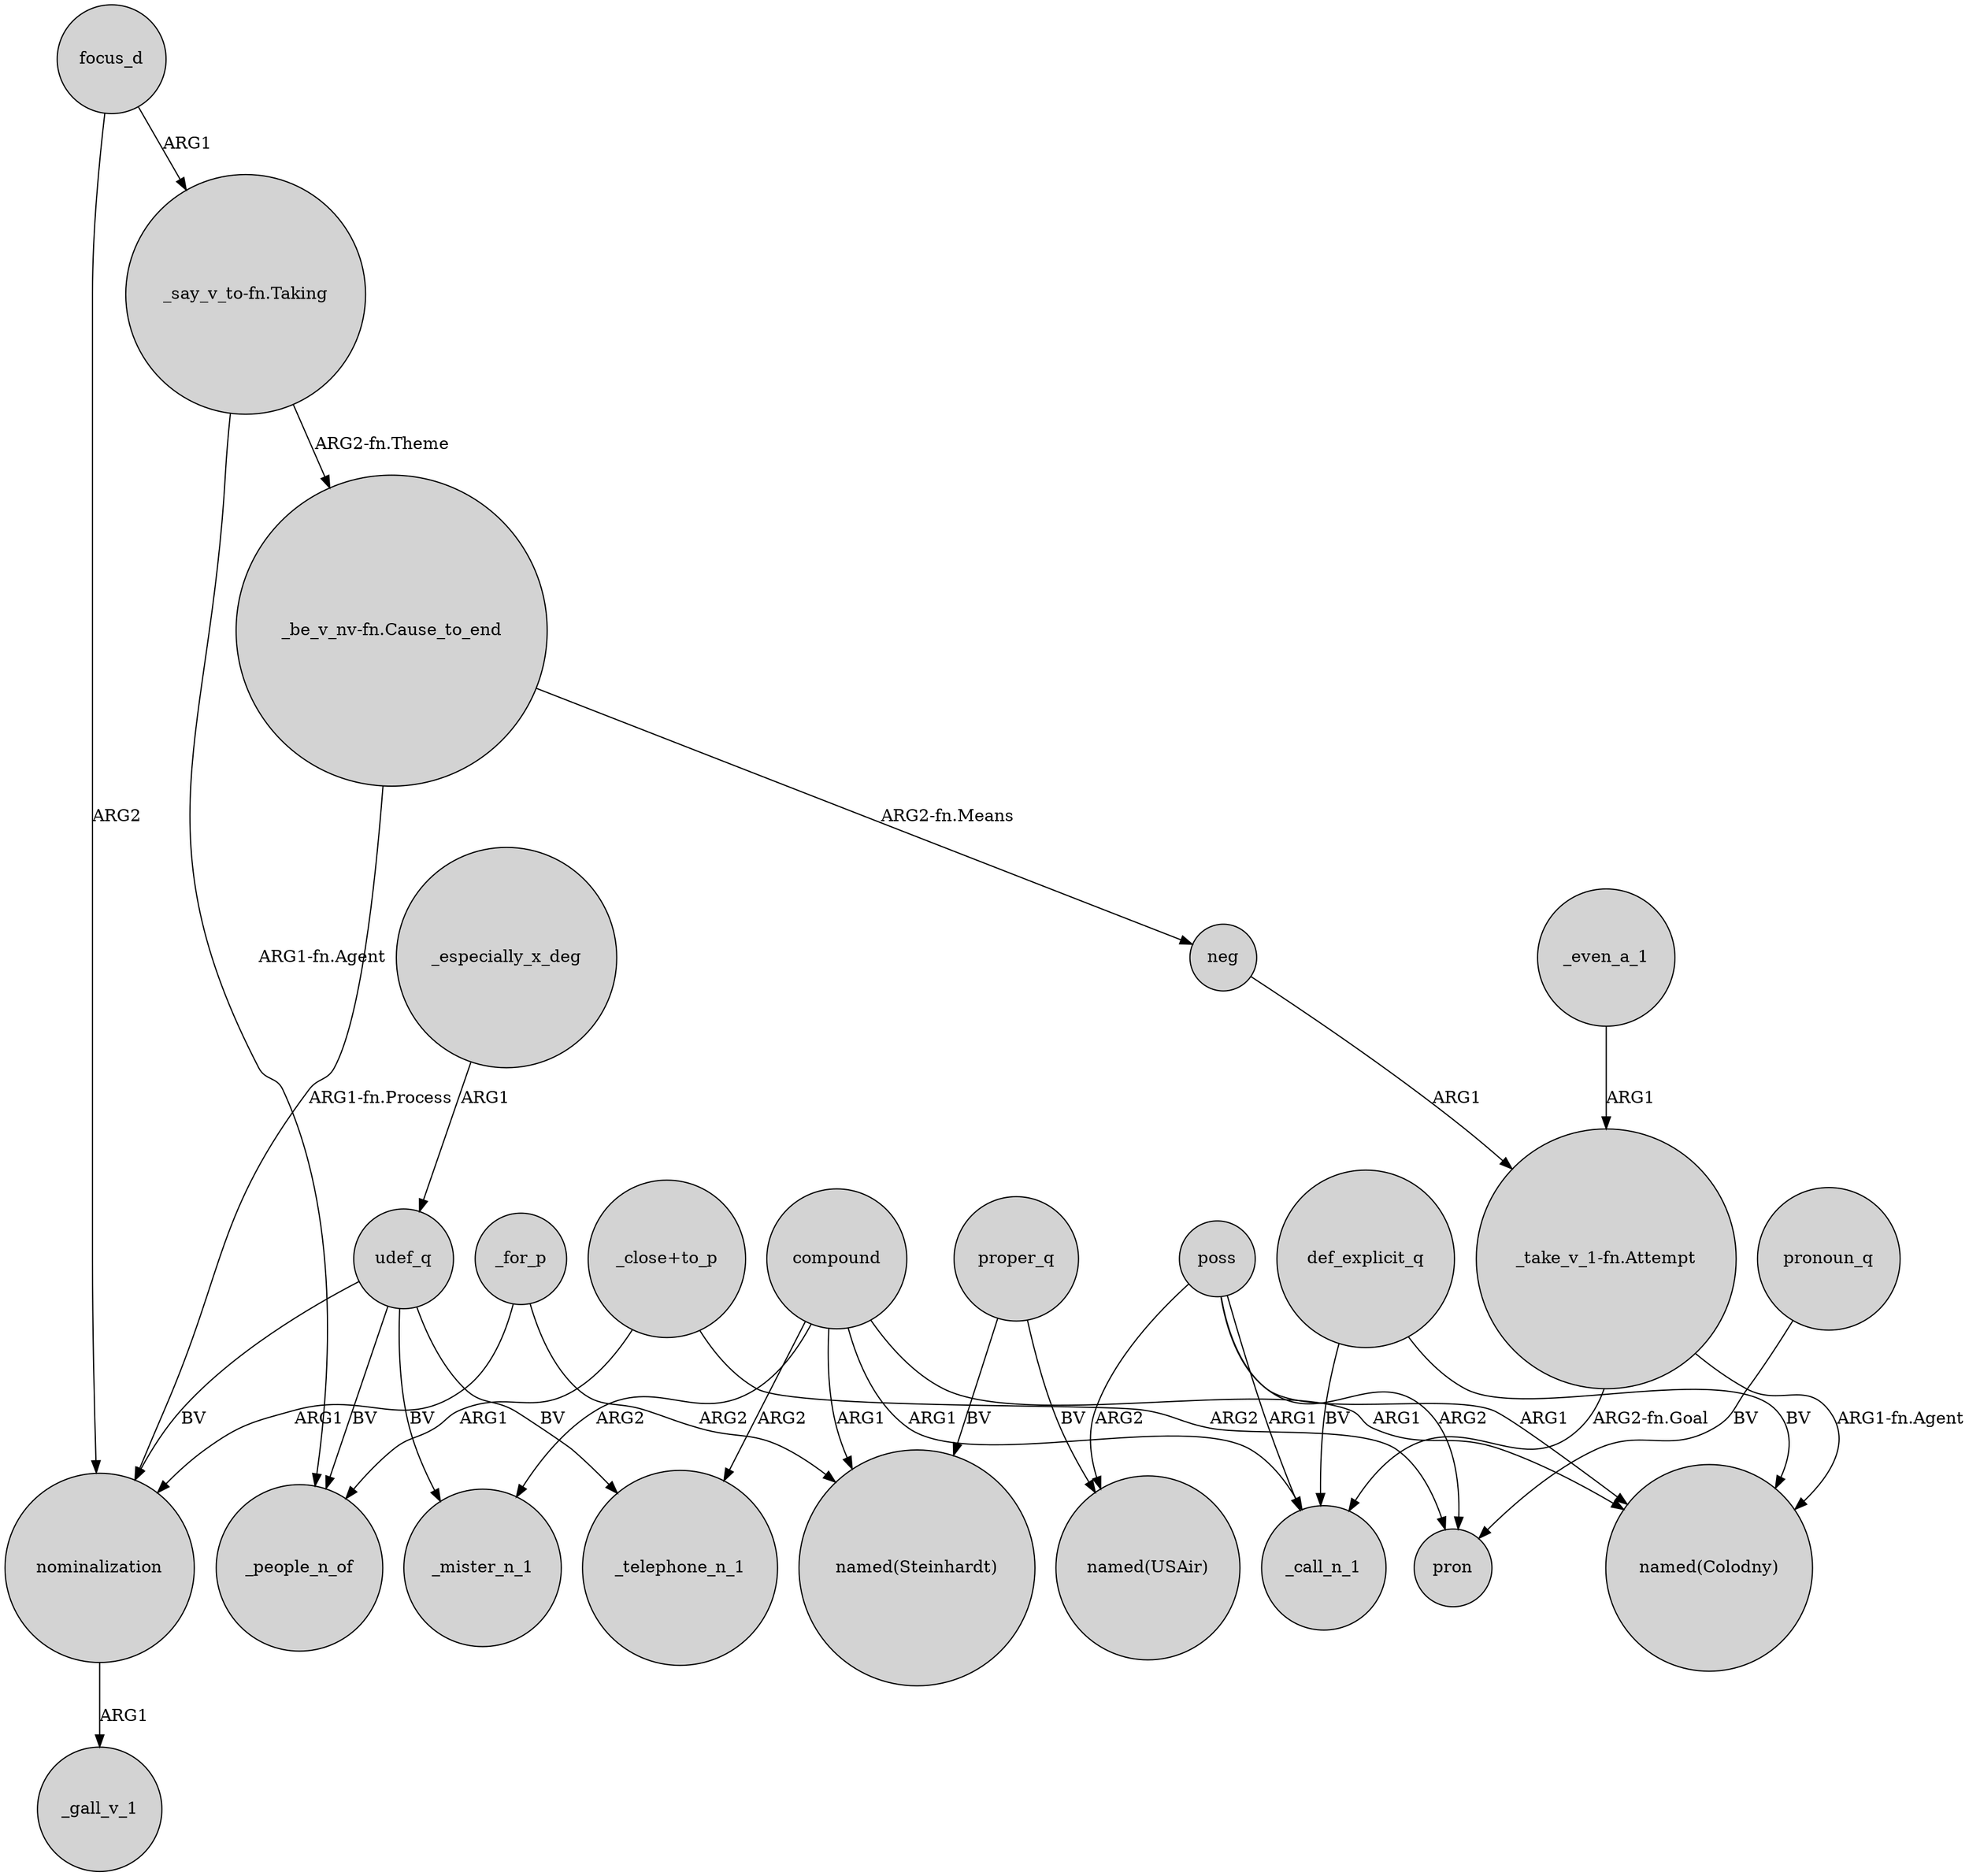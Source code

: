 digraph {
	node [shape=circle style=filled]
	udef_q -> _people_n_of [label=BV]
	compound -> "named(Colodny)" [label=ARG1]
	compound -> _mister_n_1 [label=ARG2]
	udef_q -> _telephone_n_1 [label=BV]
	poss -> _call_n_1 [label=ARG1]
	focus_d -> "_say_v_to-fn.Taking" [label=ARG1]
	_even_a_1 -> "_take_v_1-fn.Attempt" [label=ARG1]
	def_explicit_q -> "named(Colodny)" [label=BV]
	focus_d -> nominalization [label=ARG2]
	proper_q -> "named(Steinhardt)" [label=BV]
	_especially_x_deg -> udef_q [label=ARG1]
	udef_q -> nominalization [label=BV]
	_for_p -> "named(Steinhardt)" [label=ARG2]
	"_say_v_to-fn.Taking" -> _people_n_of [label="ARG1-fn.Agent"]
	"_close+to_p" -> _people_n_of [label=ARG1]
	udef_q -> _mister_n_1 [label=BV]
	poss -> "named(Colodny)" [label=ARG1]
	pronoun_q -> pron [label=BV]
	compound -> "named(Steinhardt)" [label=ARG1]
	neg -> "_take_v_1-fn.Attempt" [label=ARG1]
	poss -> pron [label=ARG2]
	"_close+to_p" -> pron [label=ARG2]
	compound -> _call_n_1 [label=ARG1]
	compound -> _telephone_n_1 [label=ARG2]
	"_take_v_1-fn.Attempt" -> _call_n_1 [label="ARG2-fn.Goal"]
	"_say_v_to-fn.Taking" -> "_be_v_nv-fn.Cause_to_end" [label="ARG2-fn.Theme"]
	"_be_v_nv-fn.Cause_to_end" -> nominalization [label="ARG1-fn.Process"]
	def_explicit_q -> _call_n_1 [label=BV]
	_for_p -> nominalization [label=ARG1]
	proper_q -> "named(USAir)" [label=BV]
	"_be_v_nv-fn.Cause_to_end" -> neg [label="ARG2-fn.Means"]
	"_take_v_1-fn.Attempt" -> "named(Colodny)" [label="ARG1-fn.Agent"]
	poss -> "named(USAir)" [label=ARG2]
	nominalization -> _gall_v_1 [label=ARG1]
}
